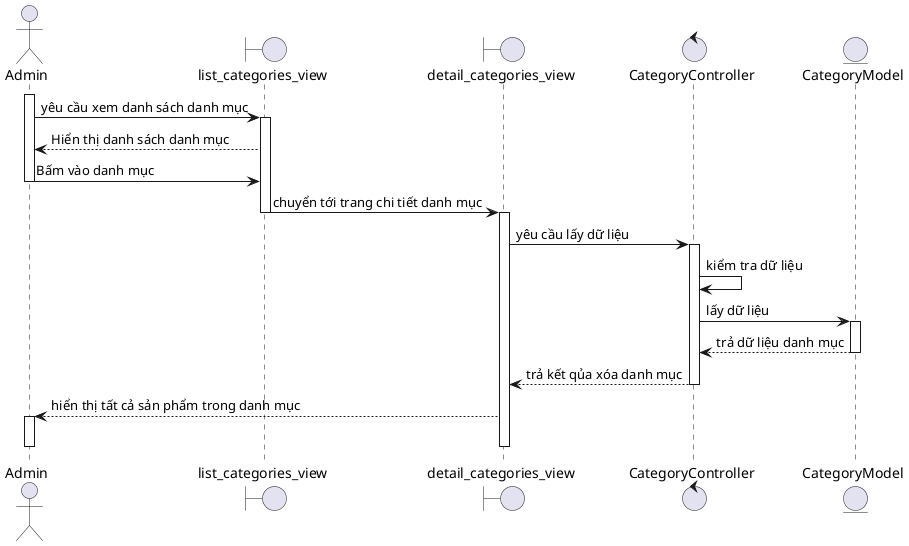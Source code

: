 @startuml
actor Admin
boundary list_categories_view
boundary detail_categories_view
control CategoryController
entity CategoryModel

activate Admin
Admin -> list_categories_view: yêu cầu xem danh sách danh mục
activate list_categories_view
Admin <-- list_categories_view: Hiển thị danh sách danh mục
Admin -> list_categories_view: Bấm vào danh mục
deactivate Admin
list_categories_view-> detail_categories_view: chuyển tới trang chi tiết danh mục
deactivate list_categories_view
activate detail_categories_view
detail_categories_view ->CategoryController:yêu cầu lấy dữ liệu
activate CategoryController
CategoryController -> CategoryController : kiểm tra dữ liệu
CategoryController -> CategoryModel : lấy dữ liệu
activate CategoryModel
CategoryModel --> CategoryController : trả dữ liệu danh mục
deactivate CategoryModel
detail_categories_view<-- CategoryController : trả kết qủa xóa danh mục
deactivate CategoryController
Admin <-- detail_categories_view:hiển thị tất cả sản phẩm trong danh mục
activate Admin
deactivate detail_categories_view
deactivate Admin

@enduml